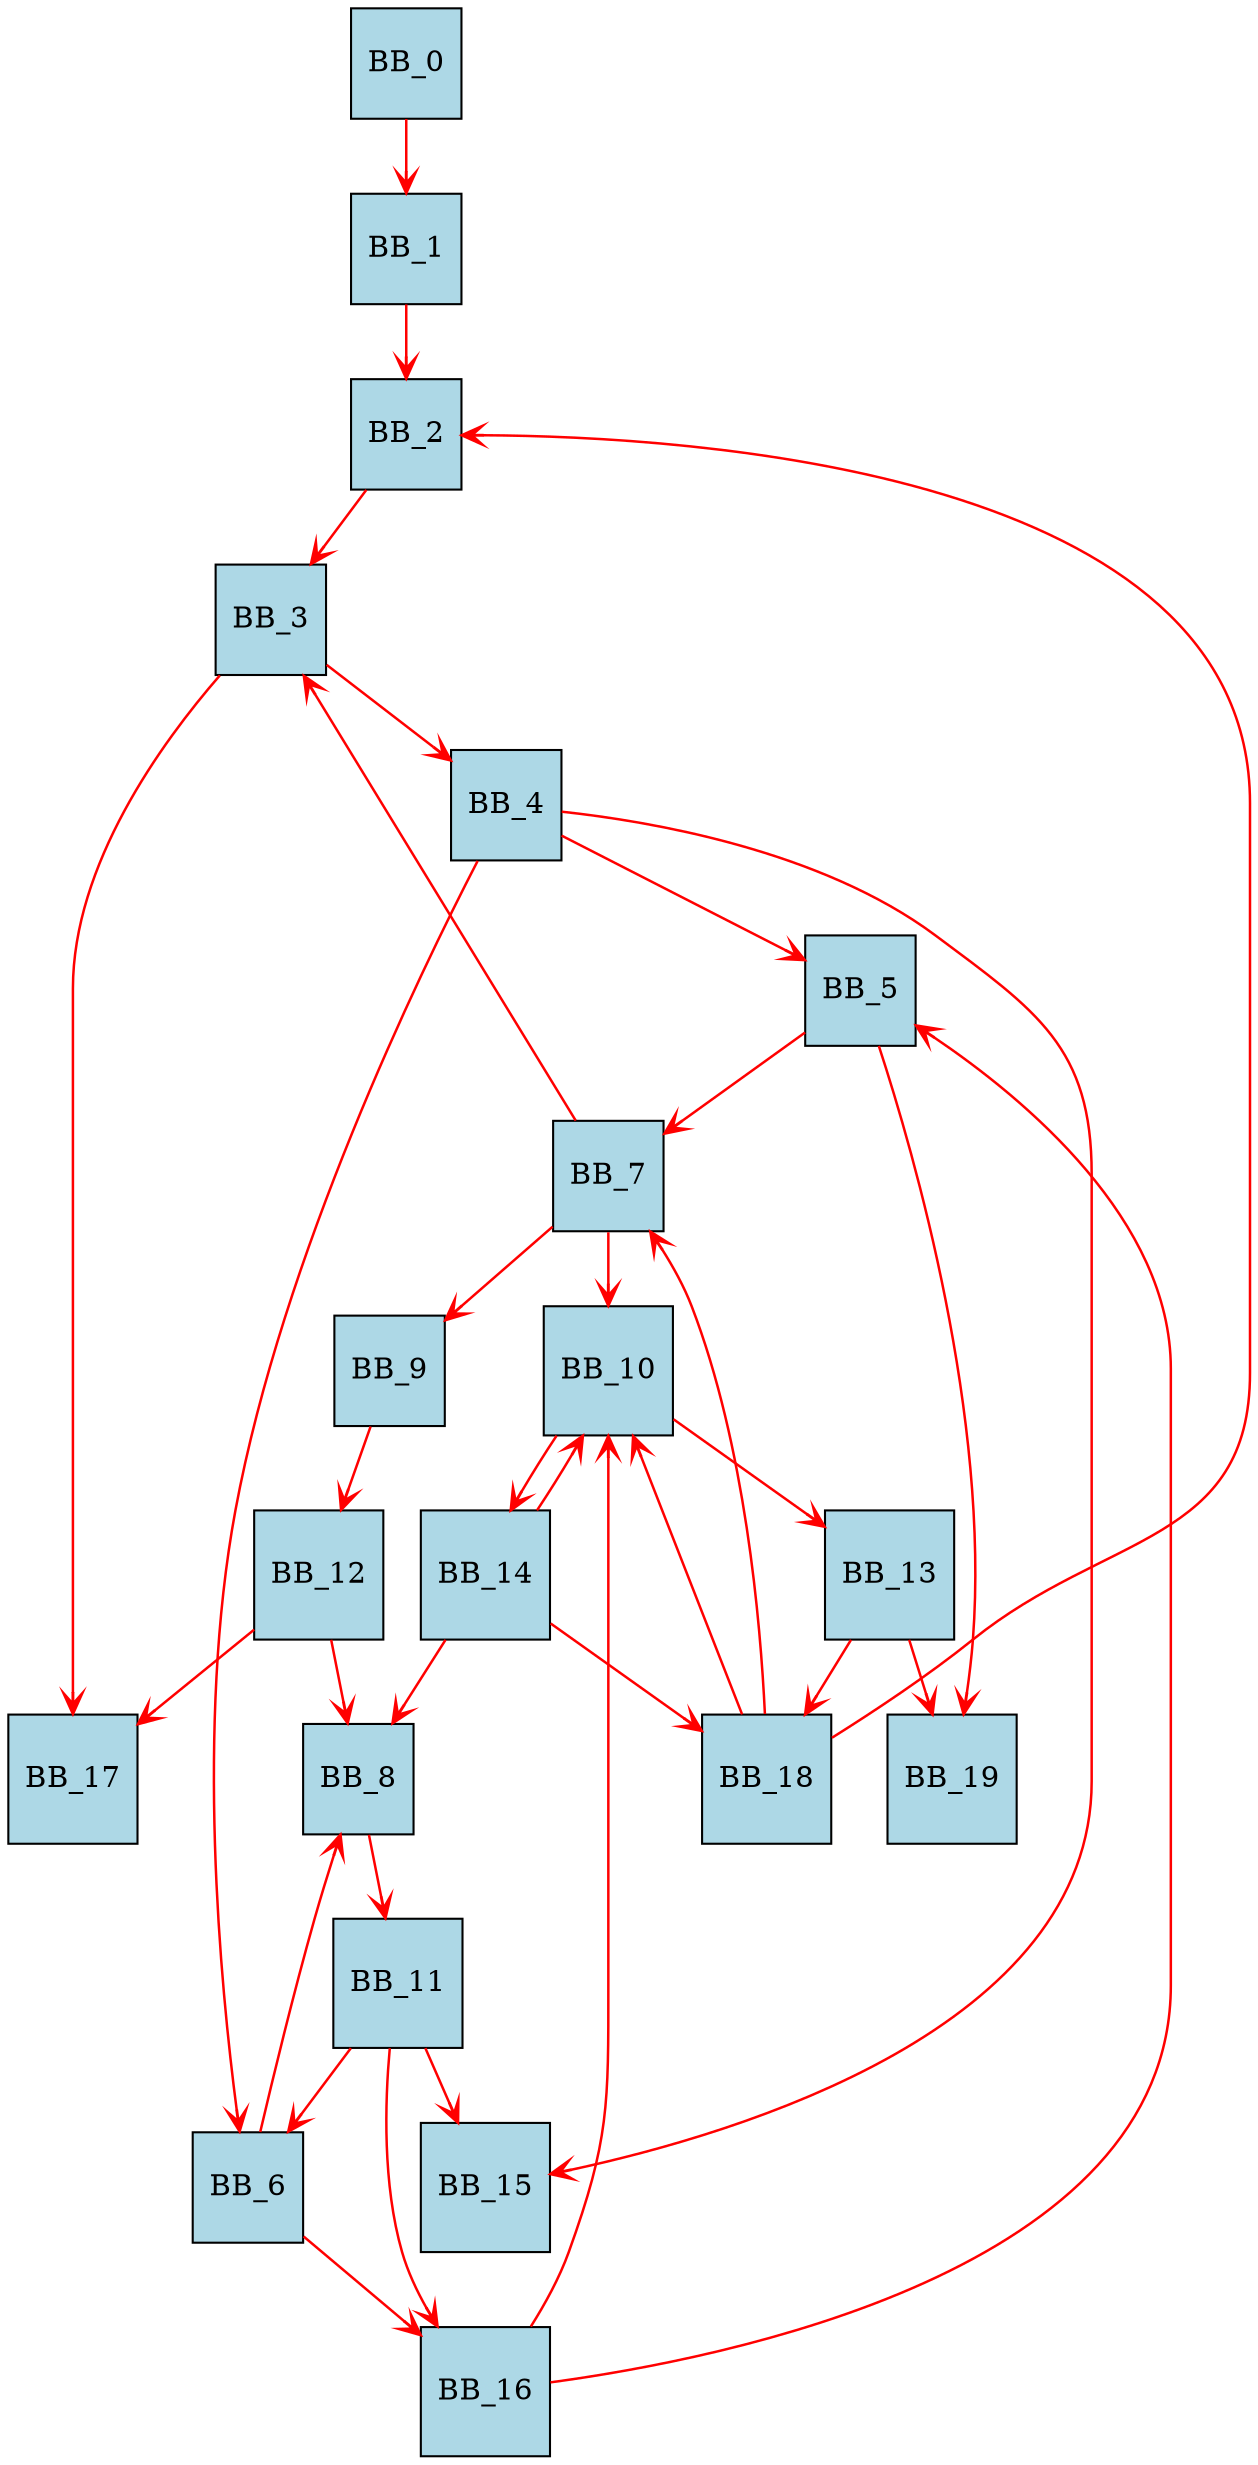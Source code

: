 digraph G {
	dpi = 100;
	fontname = "Comic Sans MS";
	fontsize = 20;
	rankdir  = TB;
node [shape = square, style = filled,fillcolor = "lightblue"];
edge [color = red, arrowhead = vee, arrowsize = 1, penwidth = 1.2];
BB_0 -> BB_1;
BB_1 -> BB_2;
BB_2 -> BB_3;
BB_3 -> BB_4;
BB_3 -> BB_17;
BB_4 -> BB_5;
BB_4 -> BB_6;
BB_4 -> BB_15;
BB_5 -> BB_7;
BB_5 -> BB_19;
BB_6 -> BB_8;
BB_6 -> BB_16;
BB_7 -> BB_9;
BB_7 -> BB_10;
BB_7 -> BB_3;
BB_8 -> BB_11;
BB_9 -> BB_12;
BB_10 -> BB_13;
BB_10 -> BB_14;
BB_11 -> BB_15;
BB_11 -> BB_16;
BB_11 -> BB_6;
BB_12 -> BB_17;
BB_12 -> BB_8;
BB_13 -> BB_18;
BB_13 -> BB_19;
BB_14 -> BB_10;
BB_14 -> BB_18;
BB_14 -> BB_8;
BB_16 -> BB_10;
BB_16 -> BB_5;
BB_18 -> BB_10;
BB_18 -> BB_2;
BB_18 -> BB_7;
}
